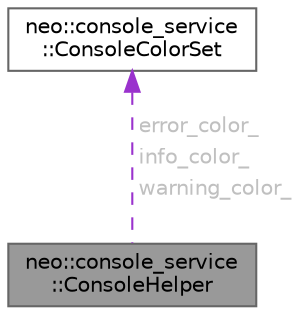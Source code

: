 digraph "neo::console_service::ConsoleHelper"
{
 // LATEX_PDF_SIZE
  bgcolor="transparent";
  edge [fontname=Helvetica,fontsize=10,labelfontname=Helvetica,labelfontsize=10];
  node [fontname=Helvetica,fontsize=10,shape=box,height=0.2,width=0.4];
  Node1 [id="Node000001",label="neo::console_service\l::ConsoleHelper",height=0.2,width=0.4,color="gray40", fillcolor="grey60", style="filled", fontcolor="black",tooltip="Helper class for console operations."];
  Node2 -> Node1 [id="edge1_Node000001_Node000002",dir="back",color="darkorchid3",style="dashed",tooltip=" ",label=<<TABLE CELLBORDER="0" BORDER="0"><TR><TD VALIGN="top" ALIGN="LEFT" CELLPADDING="1" CELLSPACING="0">error_color_</TD></TR>
<TR><TD VALIGN="top" ALIGN="LEFT" CELLPADDING="1" CELLSPACING="0">info_color_</TD></TR>
<TR><TD VALIGN="top" ALIGN="LEFT" CELLPADDING="1" CELLSPACING="0">warning_color_</TD></TR>
</TABLE>> ,fontcolor="grey" ];
  Node2 [id="Node000002",label="neo::console_service\l::ConsoleColorSet",height=0.2,width=0.4,color="gray40", fillcolor="white", style="filled",URL="$classneo_1_1console__service_1_1_console_color_set.html",tooltip="Console color set for managing foreground and background colors."];
}
